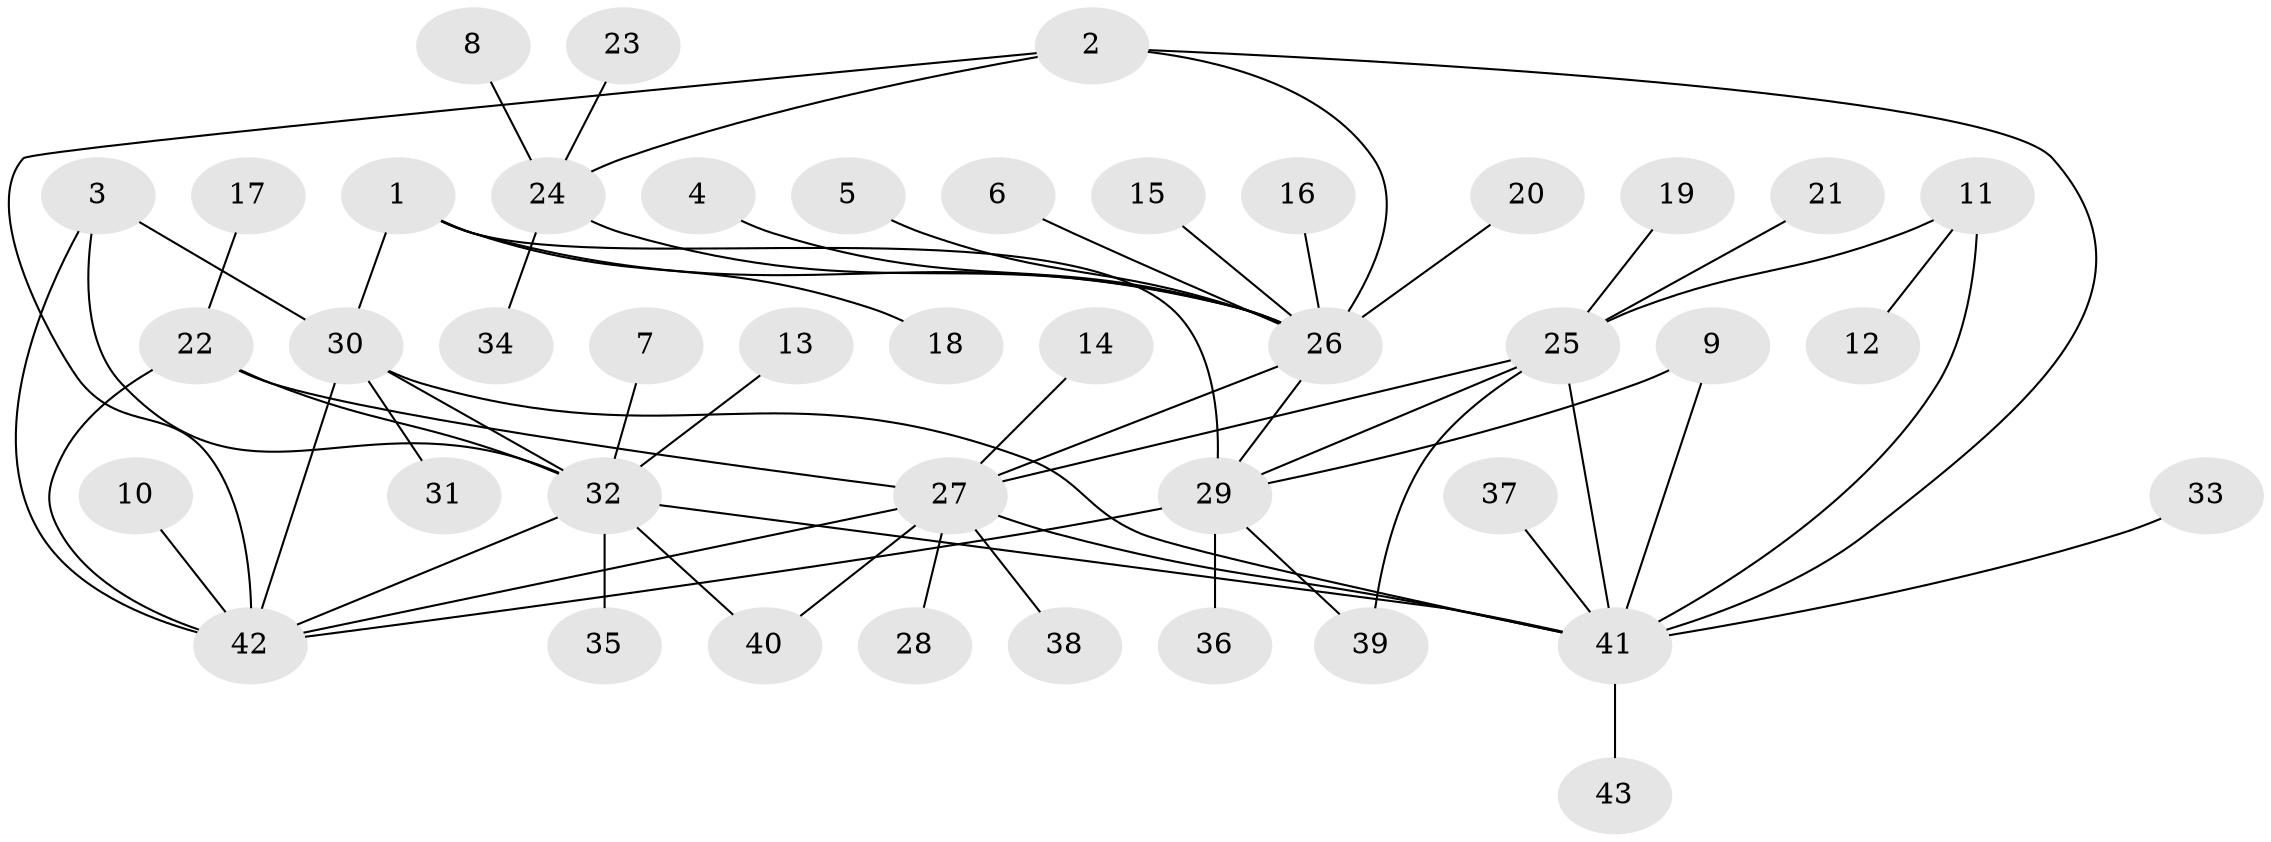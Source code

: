 // original degree distribution, {4: 0.023255813953488372, 3: 0.09302325581395349, 5: 0.046511627906976744, 11: 0.023255813953488372, 6: 0.03488372093023256, 12: 0.011627906976744186, 13: 0.023255813953488372, 8: 0.023255813953488372, 9: 0.011627906976744186, 1: 0.5697674418604651, 2: 0.13953488372093023}
// Generated by graph-tools (version 1.1) at 2025/26/03/09/25 03:26:47]
// undirected, 43 vertices, 61 edges
graph export_dot {
graph [start="1"]
  node [color=gray90,style=filled];
  1;
  2;
  3;
  4;
  5;
  6;
  7;
  8;
  9;
  10;
  11;
  12;
  13;
  14;
  15;
  16;
  17;
  18;
  19;
  20;
  21;
  22;
  23;
  24;
  25;
  26;
  27;
  28;
  29;
  30;
  31;
  32;
  33;
  34;
  35;
  36;
  37;
  38;
  39;
  40;
  41;
  42;
  43;
  1 -- 18 [weight=1.0];
  1 -- 26 [weight=1.0];
  1 -- 29 [weight=3.0];
  1 -- 30 [weight=1.0];
  2 -- 24 [weight=2.0];
  2 -- 26 [weight=2.0];
  2 -- 41 [weight=1.0];
  2 -- 42 [weight=1.0];
  3 -- 30 [weight=1.0];
  3 -- 32 [weight=1.0];
  3 -- 42 [weight=1.0];
  4 -- 26 [weight=1.0];
  5 -- 26 [weight=1.0];
  6 -- 26 [weight=1.0];
  7 -- 32 [weight=1.0];
  8 -- 24 [weight=1.0];
  9 -- 29 [weight=1.0];
  9 -- 41 [weight=1.0];
  10 -- 42 [weight=1.0];
  11 -- 12 [weight=1.0];
  11 -- 25 [weight=2.0];
  11 -- 41 [weight=2.0];
  13 -- 32 [weight=1.0];
  14 -- 27 [weight=1.0];
  15 -- 26 [weight=1.0];
  16 -- 26 [weight=1.0];
  17 -- 22 [weight=1.0];
  19 -- 25 [weight=1.0];
  20 -- 26 [weight=1.0];
  21 -- 25 [weight=1.0];
  22 -- 27 [weight=2.0];
  22 -- 32 [weight=1.0];
  22 -- 42 [weight=2.0];
  23 -- 24 [weight=1.0];
  24 -- 26 [weight=1.0];
  24 -- 34 [weight=1.0];
  25 -- 27 [weight=1.0];
  25 -- 29 [weight=1.0];
  25 -- 39 [weight=1.0];
  25 -- 41 [weight=1.0];
  26 -- 27 [weight=1.0];
  26 -- 29 [weight=1.0];
  27 -- 28 [weight=1.0];
  27 -- 38 [weight=1.0];
  27 -- 40 [weight=1.0];
  27 -- 41 [weight=1.0];
  27 -- 42 [weight=1.0];
  29 -- 36 [weight=1.0];
  29 -- 39 [weight=1.0];
  29 -- 42 [weight=1.0];
  30 -- 31 [weight=1.0];
  30 -- 32 [weight=1.0];
  30 -- 41 [weight=2.0];
  30 -- 42 [weight=1.0];
  32 -- 35 [weight=1.0];
  32 -- 40 [weight=1.0];
  32 -- 41 [weight=1.0];
  32 -- 42 [weight=1.0];
  33 -- 41 [weight=1.0];
  37 -- 41 [weight=1.0];
  41 -- 43 [weight=1.0];
}
